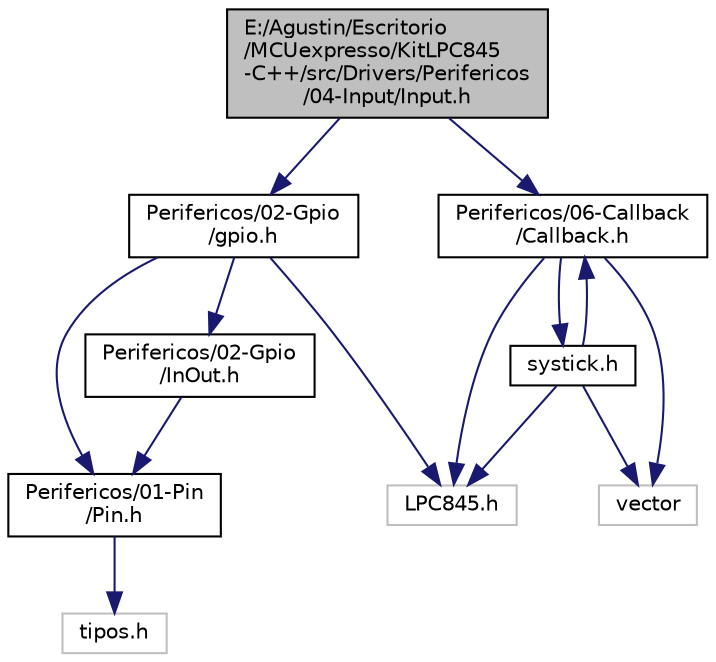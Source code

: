 digraph "E:/Agustin/Escritorio/MCUexpresso/KitLPC845-C++/src/Drivers/Perifericos/04-Input/Input.h"
{
 // LATEX_PDF_SIZE
  edge [fontname="Helvetica",fontsize="10",labelfontname="Helvetica",labelfontsize="10"];
  node [fontname="Helvetica",fontsize="10",shape=record];
  Node1 [label="E:/Agustin/Escritorio\l/MCUexpresso/KitLPC845\l-C++/src/Drivers/Perifericos\l/04-Input/Input.h",height=0.2,width=0.4,color="black", fillcolor="grey75", style="filled", fontcolor="black",tooltip="funciones miembro de la clase Input"];
  Node1 -> Node2 [color="midnightblue",fontsize="10",style="solid"];
  Node2 [label="Perifericos/02-Gpio\l/gpio.h",height=0.2,width=0.4,color="black", fillcolor="white", style="filled",URL="$gpio_8h.html",tooltip="Módulo con clase de manejo de GPIO."];
  Node2 -> Node3 [color="midnightblue",fontsize="10",style="solid"];
  Node3 [label="LPC845.h",height=0.2,width=0.4,color="grey75", fillcolor="white", style="filled",tooltip=" "];
  Node2 -> Node4 [color="midnightblue",fontsize="10",style="solid"];
  Node4 [label="Perifericos/01-Pin\l/Pin.h",height=0.2,width=0.4,color="black", fillcolor="white", style="filled",URL="$_pin_8h.html",tooltip="Clase Abstracta de cualquier pin del microcontrolador."];
  Node4 -> Node5 [color="midnightblue",fontsize="10",style="solid"];
  Node5 [label="tipos.h",height=0.2,width=0.4,color="grey75", fillcolor="white", style="filled",tooltip=" "];
  Node2 -> Node6 [color="midnightblue",fontsize="10",style="solid"];
  Node6 [label="Perifericos/02-Gpio\l/InOut.h",height=0.2,width=0.4,color="black", fillcolor="white", style="filled",URL="$_in_out_8h.html",tooltip="Clase Abstracta Pura de las GPIO."];
  Node6 -> Node4 [color="midnightblue",fontsize="10",style="solid"];
  Node1 -> Node7 [color="midnightblue",fontsize="10",style="solid"];
  Node7 [label="Perifericos/06-Callback\l/Callback.h",height=0.2,width=0.4,color="black", fillcolor="white", style="filled",URL="$_callback_8h.html",tooltip="Clase virtual pura. Esta clase debe ser heredada por las clases que se tienen que enganchar del Systi..."];
  Node7 -> Node3 [color="midnightblue",fontsize="10",style="solid"];
  Node7 -> Node8 [color="midnightblue",fontsize="10",style="solid"];
  Node8 [label="vector",height=0.2,width=0.4,color="grey75", fillcolor="white", style="filled",tooltip=" "];
  Node7 -> Node9 [color="midnightblue",fontsize="10",style="solid"];
  Node9 [label="systick.h",height=0.2,width=0.4,color="black", fillcolor="white", style="filled",URL="$systick_8h.html",tooltip="Firmware del systick."];
  Node9 -> Node3 [color="midnightblue",fontsize="10",style="solid"];
  Node9 -> Node7 [color="midnightblue",fontsize="10",style="solid"];
  Node9 -> Node8 [color="midnightblue",fontsize="10",style="solid"];
}

